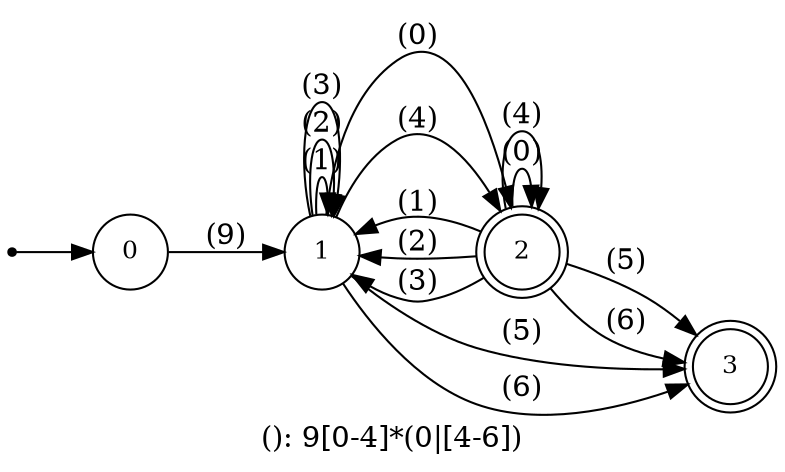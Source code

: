 digraph G {
label = "(): 9[0-4]*(0|[4-6])";
rankdir = LR;
node [shape = circle, label="0", fontsize=12]0;
node [shape = circle, label="1", fontsize=12]1;
node [shape = doublecircle, label="2", fontsize=12]2;
node [shape = doublecircle, label="3", fontsize=12]3;
node [shape = point ]; qi
qi ->0;
0 -> 1[ label = "(9)"];
1 -> 2[ label = "(0)"];
1 -> 1[ label = "(1)"];
1 -> 1[ label = "(2)"];
1 -> 1[ label = "(3)"];
1 -> 2[ label = "(4)"];
1 -> 3[ label = "(5)"];
1 -> 3[ label = "(6)"];
2 -> 2[ label = "(0)"];
2 -> 1[ label = "(1)"];
2 -> 1[ label = "(2)"];
2 -> 1[ label = "(3)"];
2 -> 2[ label = "(4)"];
2 -> 3[ label = "(5)"];
2 -> 3[ label = "(6)"];
}

